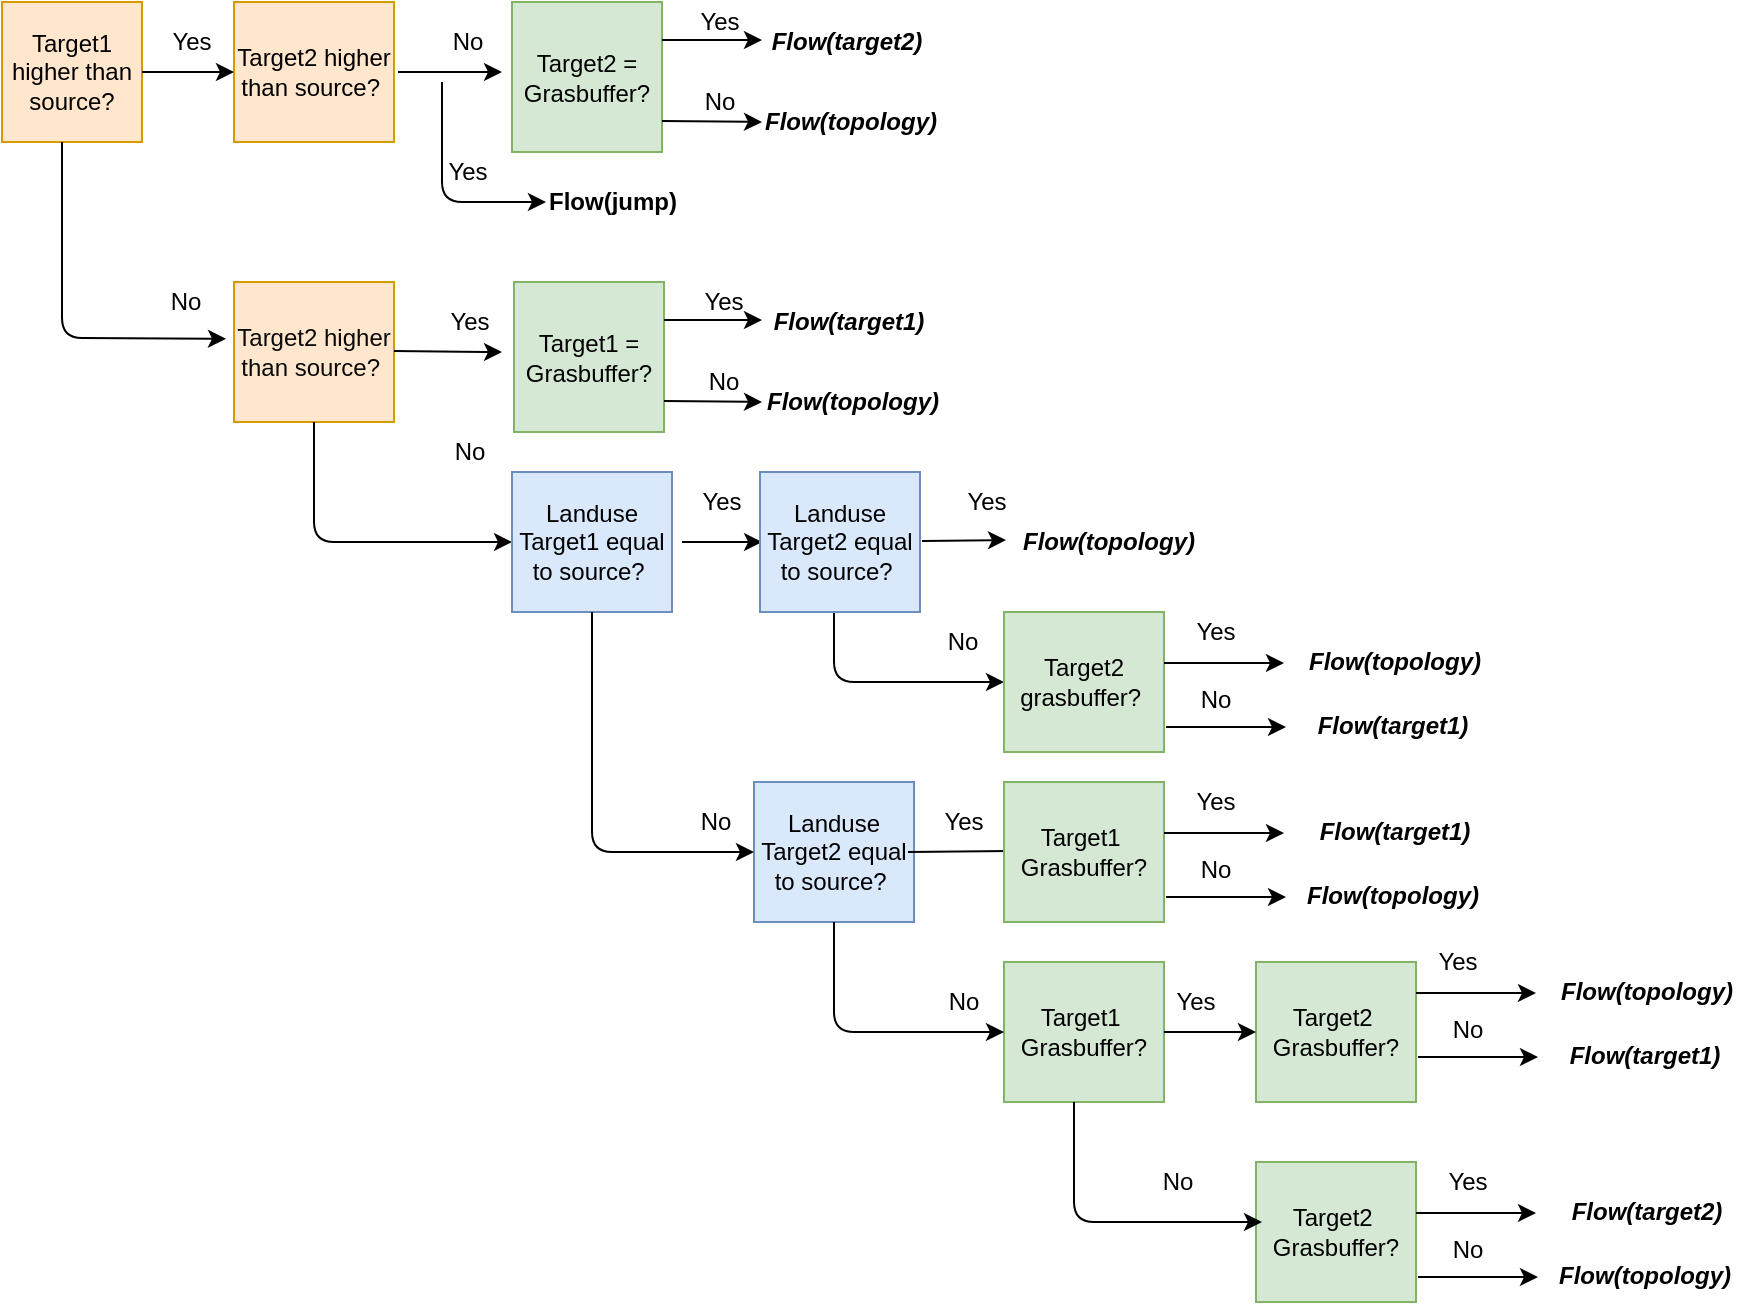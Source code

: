 <mxfile compressed="true" version="13.7.3" type="device"><diagram id="fTpSzGPobKrtzOGRni4h" name="Pagina-1"><mxGraphModel dx="1422" dy="822" grid="1" gridSize="10" guides="1" tooltips="1" connect="1" arrows="1" fold="1" page="1" pageScale="1" pageWidth="1169" pageHeight="827" math="0" shadow="0"><root><mxCell id="0"/><mxCell id="1" parent="0"/><mxCell id="B_VQn-hLNBDQDBYW_I-W-1" value="Target1 higher than source?" style="whiteSpace=wrap;html=1;aspect=fixed;fillColor=#ffe6cc;strokeColor=#d79b00;" parent="1" vertex="1"><mxGeometry x="70" y="60" width="70" height="70" as="geometry"/></mxCell><mxCell id="B_VQn-hLNBDQDBYW_I-W-3" value="Target2 = Grasbuffer?" style="whiteSpace=wrap;html=1;aspect=fixed;fillColor=#d5e8d4;strokeColor=#82b366;" parent="1" vertex="1"><mxGeometry x="325" y="60" width="75" height="75" as="geometry"/></mxCell><mxCell id="2bEYSkhximPENe9p-KY5-8" value="&lt;span style=&quot;color: rgb(0 , 0 , 0) ; font-family: &amp;#34;helvetica&amp;#34; ; font-size: 12px ; font-style: normal ; font-weight: 400 ; letter-spacing: normal ; text-indent: 0px ; text-transform: none ; word-spacing: 0px ; display: inline ; float: none&quot;&gt;Target2 higher than source?&amp;nbsp;&lt;/span&gt;" style="rounded=0;whiteSpace=wrap;html=1;align=center;fillColor=#ffe6cc;strokeColor=#d79b00;" parent="1" vertex="1"><mxGeometry x="186" y="60" width="80" height="70" as="geometry"/></mxCell><mxCell id="2bEYSkhximPENe9p-KY5-11" value="" style="endArrow=classic;html=1;entryX=0;entryY=0.5;entryDx=0;entryDy=0;align=left;verticalAlign=top;" parent="1" source="B_VQn-hLNBDQDBYW_I-W-1" target="2bEYSkhximPENe9p-KY5-8" edge="1"><mxGeometry width="50" height="50" relative="1" as="geometry"><mxPoint x="620" y="210" as="sourcePoint"/><mxPoint x="190" y="95" as="targetPoint"/><Array as="points"/></mxGeometry></mxCell><mxCell id="2bEYSkhximPENe9p-KY5-22" value="" style="endArrow=classic;html=1;align=left;verticalAlign=top;" parent="1" edge="1"><mxGeometry width="50" height="50" relative="1" as="geometry"><mxPoint x="268" y="95" as="sourcePoint"/><mxPoint x="320" y="95" as="targetPoint"/><Array as="points"/></mxGeometry></mxCell><mxCell id="2bEYSkhximPENe9p-KY5-25" value="Flow(target2)" style="text;html=1;align=center;verticalAlign=middle;resizable=0;points=[];autosize=1;fontStyle=3" parent="1" vertex="1"><mxGeometry x="447" y="70" width="90" height="20" as="geometry"/></mxCell><mxCell id="2bEYSkhximPENe9p-KY5-26" value="Flow(topology)" style="text;html=1;align=center;verticalAlign=middle;resizable=0;points=[];autosize=1;fontStyle=3" parent="1" vertex="1"><mxGeometry x="444" y="110" width="100" height="20" as="geometry"/></mxCell><mxCell id="2bEYSkhximPENe9p-KY5-30" value="" style="endArrow=classic;html=1;align=left;" parent="1" edge="1"><mxGeometry width="50" height="50" relative="1" as="geometry"><mxPoint x="290" y="100" as="sourcePoint"/><mxPoint x="342" y="160" as="targetPoint"/><Array as="points"><mxPoint x="290" y="160"/></Array></mxGeometry></mxCell><mxCell id="2bEYSkhximPENe9p-KY5-31" value="Flow(jump)" style="text;html=1;align=center;verticalAlign=middle;resizable=0;points=[];autosize=1;fontStyle=1" parent="1" vertex="1"><mxGeometry x="335" y="150" width="80" height="20" as="geometry"/></mxCell><mxCell id="2bEYSkhximPENe9p-KY5-33" value="&lt;span style=&quot;font-family: &amp;#34;helvetica&amp;#34; ; font-size: 12px ; font-style: normal ; font-weight: 400 ; letter-spacing: normal ; text-indent: 0px ; text-transform: none ; word-spacing: 0px ; display: inline ; float: none&quot;&gt;&lt;font color=&quot;#0a0a0a&quot;&gt;Target2 higher than source?&amp;nbsp;&lt;/font&gt;&lt;/span&gt;" style="rounded=0;whiteSpace=wrap;html=1;align=center;fillColor=#ffe6cc;strokeColor=#d79b00;" parent="1" vertex="1"><mxGeometry x="186" y="200" width="80" height="70" as="geometry"/></mxCell><mxCell id="2bEYSkhximPENe9p-KY5-36" value="Yes" style="text;html=1;strokeColor=none;fillColor=none;align=center;verticalAlign=middle;whiteSpace=wrap;rounded=0;" parent="1" vertex="1"><mxGeometry x="145" y="70" width="40" height="20" as="geometry"/></mxCell><mxCell id="2bEYSkhximPENe9p-KY5-37" value="No" style="text;html=1;strokeColor=none;fillColor=none;align=center;verticalAlign=middle;whiteSpace=wrap;rounded=0;" parent="1" vertex="1"><mxGeometry x="283" y="70" width="40" height="20" as="geometry"/></mxCell><mxCell id="2bEYSkhximPENe9p-KY5-38" value="Yes" style="text;html=1;strokeColor=none;fillColor=none;align=center;verticalAlign=middle;whiteSpace=wrap;rounded=0;" parent="1" vertex="1"><mxGeometry x="283" y="135" width="40" height="20" as="geometry"/></mxCell><mxCell id="2bEYSkhximPENe9p-KY5-39" value="Yes" style="text;html=1;strokeColor=none;fillColor=none;align=center;verticalAlign=middle;whiteSpace=wrap;rounded=0;" parent="1" vertex="1"><mxGeometry x="409" y="60" width="40" height="20" as="geometry"/></mxCell><mxCell id="2bEYSkhximPENe9p-KY5-40" value="" style="endArrow=classic;html=1;align=left;" parent="1" edge="1"><mxGeometry width="50" height="50" relative="1" as="geometry"><mxPoint x="400" y="79" as="sourcePoint"/><mxPoint x="450" y="79" as="targetPoint"/></mxGeometry></mxCell><mxCell id="2bEYSkhximPENe9p-KY5-41" value="No" style="text;html=1;strokeColor=none;fillColor=none;align=center;verticalAlign=middle;whiteSpace=wrap;rounded=0;" parent="1" vertex="1"><mxGeometry x="409" y="100" width="40" height="20" as="geometry"/></mxCell><mxCell id="2bEYSkhximPENe9p-KY5-42" value="" style="endArrow=classic;html=1;align=left;" parent="1" edge="1"><mxGeometry width="50" height="50" relative="1" as="geometry"><mxPoint x="400" y="119.5" as="sourcePoint"/><mxPoint x="450" y="120" as="targetPoint"/></mxGeometry></mxCell><mxCell id="2bEYSkhximPENe9p-KY5-43" value="" style="endArrow=classic;html=1;align=left;entryX=-0.05;entryY=0.406;entryDx=0;entryDy=0;entryPerimeter=0;" parent="1" target="2bEYSkhximPENe9p-KY5-33" edge="1"><mxGeometry width="50" height="50" relative="1" as="geometry"><mxPoint x="100" y="130" as="sourcePoint"/><mxPoint x="180" y="190" as="targetPoint"/><Array as="points"><mxPoint x="100" y="228"/></Array></mxGeometry></mxCell><mxCell id="2bEYSkhximPENe9p-KY5-44" value="No" style="text;html=1;strokeColor=none;fillColor=none;align=center;verticalAlign=middle;whiteSpace=wrap;rounded=0;" parent="1" vertex="1"><mxGeometry x="142" y="200" width="40" height="20" as="geometry"/></mxCell><mxCell id="2bEYSkhximPENe9p-KY5-46" value="Target1 = Grasbuffer?" style="whiteSpace=wrap;html=1;aspect=fixed;fillColor=#d5e8d4;strokeColor=#82b366;" parent="1" vertex="1"><mxGeometry x="326" y="200" width="75" height="75" as="geometry"/></mxCell><mxCell id="2bEYSkhximPENe9p-KY5-47" value="" style="endArrow=classic;html=1;align=left;verticalAlign=top;" parent="1" edge="1"><mxGeometry width="50" height="50" relative="1" as="geometry"><mxPoint x="266" y="234.5" as="sourcePoint"/><mxPoint x="320" y="235" as="targetPoint"/><Array as="points"><mxPoint x="310" y="235"/></Array></mxGeometry></mxCell><mxCell id="2bEYSkhximPENe9p-KY5-48" value="Flow(target1)" style="text;html=1;align=center;verticalAlign=middle;resizable=0;points=[];autosize=1;fontStyle=3" parent="1" vertex="1"><mxGeometry x="448" y="210" width="90" height="20" as="geometry"/></mxCell><mxCell id="2bEYSkhximPENe9p-KY5-49" value="Flow(topology)" style="text;html=1;align=center;verticalAlign=middle;resizable=0;points=[];autosize=1;fontStyle=3" parent="1" vertex="1"><mxGeometry x="445" y="250" width="100" height="20" as="geometry"/></mxCell><mxCell id="2bEYSkhximPENe9p-KY5-50" value="" style="endArrow=classic;html=1;align=left;entryX=0;entryY=0.5;entryDx=0;entryDy=0;exitX=0.5;exitY=1;exitDx=0;exitDy=0;" parent="1" target="2bEYSkhximPENe9p-KY5-59" edge="1" source="2bEYSkhximPENe9p-KY5-33"><mxGeometry width="50" height="50" relative="1" as="geometry"><mxPoint x="263" y="240" as="sourcePoint"/><mxPoint x="342" y="350" as="targetPoint"/><Array as="points"><mxPoint x="226" y="330"/></Array></mxGeometry></mxCell><mxCell id="2bEYSkhximPENe9p-KY5-52" value="Yes" style="text;html=1;strokeColor=none;fillColor=none;align=center;verticalAlign=middle;whiteSpace=wrap;rounded=0;" parent="1" vertex="1"><mxGeometry x="284" y="210" width="40" height="20" as="geometry"/></mxCell><mxCell id="2bEYSkhximPENe9p-KY5-53" value="No" style="text;html=1;strokeColor=none;fillColor=none;align=center;verticalAlign=middle;whiteSpace=wrap;rounded=0;" parent="1" vertex="1"><mxGeometry x="284" y="275" width="40" height="20" as="geometry"/></mxCell><mxCell id="2bEYSkhximPENe9p-KY5-54" value="Yes" style="text;html=1;strokeColor=none;fillColor=none;align=center;verticalAlign=middle;whiteSpace=wrap;rounded=0;" parent="1" vertex="1"><mxGeometry x="411" y="200" width="40" height="20" as="geometry"/></mxCell><mxCell id="2bEYSkhximPENe9p-KY5-55" value="" style="endArrow=classic;html=1;align=left;" parent="1" edge="1"><mxGeometry width="50" height="50" relative="1" as="geometry"><mxPoint x="401" y="219" as="sourcePoint"/><mxPoint x="450" y="219" as="targetPoint"/></mxGeometry></mxCell><mxCell id="2bEYSkhximPENe9p-KY5-56" value="No" style="text;html=1;strokeColor=none;fillColor=none;align=center;verticalAlign=middle;whiteSpace=wrap;rounded=0;" parent="1" vertex="1"><mxGeometry x="411" y="240" width="40" height="20" as="geometry"/></mxCell><mxCell id="2bEYSkhximPENe9p-KY5-57" value="" style="endArrow=classic;html=1;align=left;" parent="1" edge="1"><mxGeometry width="50" height="50" relative="1" as="geometry"><mxPoint x="401" y="259.5" as="sourcePoint"/><mxPoint x="450" y="260" as="targetPoint"/></mxGeometry></mxCell><mxCell id="2bEYSkhximPENe9p-KY5-59" value="&lt;span style=&quot;color: rgb(0 , 0 , 0) ; font-family: &amp;#34;helvetica&amp;#34; ; font-size: 12px ; font-style: normal ; font-weight: 400 ; letter-spacing: normal ; text-indent: 0px ; text-transform: none ; word-spacing: 0px ; display: inline ; float: none&quot;&gt;Landuse Target1 equal to source?&amp;nbsp;&lt;/span&gt;" style="rounded=0;whiteSpace=wrap;html=1;align=center;fillColor=#dae8fc;strokeColor=#6c8ebf;" parent="1" vertex="1"><mxGeometry x="325" y="295" width="80" height="70" as="geometry"/></mxCell><mxCell id="2bEYSkhximPENe9p-KY5-64" value="" style="endArrow=classic;html=1;align=left;entryX=0;entryY=0.5;entryDx=0;entryDy=0;exitX=0.5;exitY=1;exitDx=0;exitDy=0;" parent="1" target="2bEYSkhximPENe9p-KY5-111" edge="1"><mxGeometry width="50" height="50" relative="1" as="geometry"><mxPoint x="486" y="365" as="sourcePoint"/><mxPoint x="443" y="425" as="targetPoint"/><Array as="points"><mxPoint x="486" y="400"/></Array></mxGeometry></mxCell><mxCell id="2bEYSkhximPENe9p-KY5-65" value="No" style="text;html=1;strokeColor=none;fillColor=none;align=center;verticalAlign=middle;whiteSpace=wrap;rounded=0;" parent="1" vertex="1"><mxGeometry x="407" y="460" width="40" height="20" as="geometry"/></mxCell><mxCell id="2bEYSkhximPENe9p-KY5-66" value="&lt;span style=&quot;color: rgb(0 , 0 , 0) ; font-family: &amp;#34;helvetica&amp;#34; ; font-size: 12px ; font-style: normal ; font-weight: 400 ; letter-spacing: normal ; text-indent: 0px ; text-transform: none ; word-spacing: 0px ; display: inline ; float: none&quot;&gt;Landuse Target2 equal to source?&amp;nbsp;&lt;/span&gt;" style="rounded=0;whiteSpace=wrap;html=1;align=center;fillColor=#dae8fc;strokeColor=#6c8ebf;" parent="1" vertex="1"><mxGeometry x="446" y="450" width="80" height="70" as="geometry"/></mxCell><mxCell id="2bEYSkhximPENe9p-KY5-67" value="" style="endArrow=classic;html=1;align=left;entryX=0.013;entryY=0.5;entryDx=0;entryDy=0;entryPerimeter=0;" parent="1" edge="1" target="2bEYSkhximPENe9p-KY5-69"><mxGeometry width="50" height="50" relative="1" as="geometry"><mxPoint x="410" y="330" as="sourcePoint"/><mxPoint x="446" y="330" as="targetPoint"/></mxGeometry></mxCell><mxCell id="2bEYSkhximPENe9p-KY5-69" value="&lt;span style=&quot;color: rgb(0 , 0 , 0) ; font-family: &amp;#34;helvetica&amp;#34; ; font-size: 12px ; font-style: normal ; font-weight: 400 ; letter-spacing: normal ; text-indent: 0px ; text-transform: none ; word-spacing: 0px ; display: inline ; float: none&quot;&gt;Landuse Target2 equal to source?&amp;nbsp;&lt;/span&gt;" style="rounded=0;whiteSpace=wrap;html=1;align=center;fillColor=#dae8fc;strokeColor=#6c8ebf;" parent="1" vertex="1"><mxGeometry x="449" y="295" width="80" height="70" as="geometry"/></mxCell><mxCell id="2bEYSkhximPENe9p-KY5-70" value="" style="endArrow=classic;html=1;align=left;entryX=-0.01;entryY=0.45;entryDx=0;entryDy=0;entryPerimeter=0;" parent="1" edge="1" target="2bEYSkhximPENe9p-KY5-71"><mxGeometry width="50" height="50" relative="1" as="geometry"><mxPoint x="530" y="329.5" as="sourcePoint"/><mxPoint x="591" y="329.5" as="targetPoint"/></mxGeometry></mxCell><mxCell id="2bEYSkhximPENe9p-KY5-71" value="Flow(topology)" style="text;html=1;align=center;verticalAlign=middle;resizable=0;points=[];autosize=1;fontStyle=3" parent="1" vertex="1"><mxGeometry x="573" y="320" width="100" height="20" as="geometry"/></mxCell><mxCell id="2bEYSkhximPENe9p-KY5-72" value="Yes" style="text;html=1;strokeColor=none;fillColor=none;align=center;verticalAlign=middle;whiteSpace=wrap;rounded=0;" parent="1" vertex="1"><mxGeometry x="410" y="300" width="40" height="20" as="geometry"/></mxCell><mxCell id="2bEYSkhximPENe9p-KY5-73" value="Yes" style="text;html=1;strokeColor=none;fillColor=none;align=center;verticalAlign=middle;whiteSpace=wrap;rounded=0;" parent="1" vertex="1"><mxGeometry x="541" y="300" width="43" height="20" as="geometry"/></mxCell><mxCell id="2bEYSkhximPENe9p-KY5-78" value="&lt;span style=&quot;color: rgb(0 , 0 , 0) ; font-family: &amp;#34;helvetica&amp;#34; ; font-size: 12px ; font-style: normal ; font-weight: 400 ; letter-spacing: normal ; text-indent: 0px ; text-transform: none ; word-spacing: 0px ; display: inline ; float: none&quot;&gt;Target1&amp;nbsp; Grasbuffer?&lt;/span&gt;" style="rounded=0;whiteSpace=wrap;html=1;align=center;fillColor=#d5e8d4;strokeColor=#82b366;" parent="1" vertex="1"><mxGeometry x="571" y="540" width="80" height="70" as="geometry"/></mxCell><mxCell id="2bEYSkhximPENe9p-KY5-82" value="&lt;span style=&quot;color: rgb(0 , 0 , 0) ; font-family: &amp;#34;helvetica&amp;#34; ; font-size: 12px ; font-style: normal ; font-weight: 400 ; letter-spacing: normal ; text-indent: 0px ; text-transform: none ; word-spacing: 0px ; display: inline ; float: none&quot;&gt;Target2&amp;nbsp; Grasbuffer?&lt;/span&gt;" style="rounded=0;whiteSpace=wrap;html=1;align=center;fillColor=#d5e8d4;strokeColor=#82b366;" parent="1" vertex="1"><mxGeometry x="697" y="540" width="80" height="70" as="geometry"/></mxCell><mxCell id="2bEYSkhximPENe9p-KY5-84" value="" style="endArrow=classic;html=1;align=left;" parent="1" edge="1"><mxGeometry width="50" height="50" relative="1" as="geometry"><mxPoint x="523" y="485" as="sourcePoint"/><mxPoint x="580" y="484.5" as="targetPoint"/></mxGeometry></mxCell><mxCell id="2bEYSkhximPENe9p-KY5-85" value="" style="endArrow=classic;html=1;align=left;entryX=0;entryY=0.5;entryDx=0;entryDy=0;exitX=1;exitY=0.5;exitDx=0;exitDy=0;" parent="1" target="2bEYSkhximPENe9p-KY5-82" edge="1" source="2bEYSkhximPENe9p-KY5-78"><mxGeometry width="50" height="50" relative="1" as="geometry"><mxPoint x="637" y="575" as="sourcePoint"/><mxPoint x="551" y="584.5" as="targetPoint"/></mxGeometry></mxCell><mxCell id="2bEYSkhximPENe9p-KY5-86" value="" style="endArrow=classic;html=1;align=left;entryX=0;entryY=0.5;entryDx=0;entryDy=0;" parent="1" edge="1"><mxGeometry width="50" height="50" relative="1" as="geometry"><mxPoint x="777" y="555.5" as="sourcePoint"/><mxPoint x="837" y="555.5" as="targetPoint"/></mxGeometry></mxCell><mxCell id="2bEYSkhximPENe9p-KY5-87" value="Flow(topology)" style="text;html=1;align=center;verticalAlign=middle;resizable=0;points=[];autosize=1;fontStyle=3" parent="1" vertex="1"><mxGeometry x="842" y="545" width="100" height="20" as="geometry"/></mxCell><mxCell id="2bEYSkhximPENe9p-KY5-89" value="" style="endArrow=classic;html=1;align=left;entryX=0;entryY=0.5;entryDx=0;entryDy=0;" parent="1" edge="1"><mxGeometry width="50" height="50" relative="1" as="geometry"><mxPoint x="778" y="587.5" as="sourcePoint"/><mxPoint x="838" y="587.5" as="targetPoint"/></mxGeometry></mxCell><mxCell id="2bEYSkhximPENe9p-KY5-90" value="Flow(target1)" style="text;html=1;align=center;verticalAlign=middle;resizable=0;points=[];autosize=1;fontStyle=3" parent="1" vertex="1"><mxGeometry x="846" y="577" width="90" height="20" as="geometry"/></mxCell><mxCell id="2bEYSkhximPENe9p-KY5-91" value="Yes" style="text;html=1;strokeColor=none;fillColor=none;align=center;verticalAlign=middle;whiteSpace=wrap;rounded=0;" parent="1" vertex="1"><mxGeometry x="531" y="460" width="40" height="20" as="geometry"/></mxCell><mxCell id="2bEYSkhximPENe9p-KY5-92" value="Yes" style="text;html=1;strokeColor=none;fillColor=none;align=center;verticalAlign=middle;whiteSpace=wrap;rounded=0;" parent="1" vertex="1"><mxGeometry x="647" y="550" width="40" height="20" as="geometry"/></mxCell><mxCell id="2bEYSkhximPENe9p-KY5-93" value="Yes" style="text;html=1;strokeColor=none;fillColor=none;align=center;verticalAlign=middle;whiteSpace=wrap;rounded=0;" parent="1" vertex="1"><mxGeometry x="778" y="530" width="40" height="20" as="geometry"/></mxCell><mxCell id="2bEYSkhximPENe9p-KY5-94" value="No" style="text;html=1;strokeColor=none;fillColor=none;align=center;verticalAlign=middle;whiteSpace=wrap;rounded=0;" parent="1" vertex="1"><mxGeometry x="783" y="564" width="40" height="20" as="geometry"/></mxCell><mxCell id="2bEYSkhximPENe9p-KY5-95" value="&lt;span style=&quot;color: rgb(0 , 0 , 0) ; font-family: &amp;#34;helvetica&amp;#34; ; font-size: 12px ; font-style: normal ; font-weight: 400 ; letter-spacing: normal ; text-indent: 0px ; text-transform: none ; word-spacing: 0px ; display: inline ; float: none&quot;&gt;Target2&amp;nbsp; Grasbuffer?&lt;/span&gt;" style="rounded=0;whiteSpace=wrap;html=1;align=center;fillColor=#d5e8d4;strokeColor=#82b366;" parent="1" vertex="1"><mxGeometry x="697" y="640" width="80" height="70" as="geometry"/></mxCell><mxCell id="2bEYSkhximPENe9p-KY5-96" value="" style="endArrow=classic;html=1;align=left;" parent="1" edge="1"><mxGeometry width="50" height="50" relative="1" as="geometry"><mxPoint x="606" y="610" as="sourcePoint"/><mxPoint x="700" y="670" as="targetPoint"/><Array as="points"><mxPoint x="606" y="670"/></Array></mxGeometry></mxCell><mxCell id="2bEYSkhximPENe9p-KY5-97" value="" style="endArrow=classic;html=1;align=left;entryX=0;entryY=0.5;entryDx=0;entryDy=0;" parent="1" edge="1"><mxGeometry width="50" height="50" relative="1" as="geometry"><mxPoint x="777" y="665.5" as="sourcePoint"/><mxPoint x="837" y="665.5" as="targetPoint"/></mxGeometry></mxCell><mxCell id="2bEYSkhximPENe9p-KY5-98" value="Flow(target2)" style="text;html=1;align=center;verticalAlign=middle;resizable=0;points=[];autosize=1;fontStyle=3" parent="1" vertex="1"><mxGeometry x="847" y="655" width="90" height="20" as="geometry"/></mxCell><mxCell id="2bEYSkhximPENe9p-KY5-99" value="" style="endArrow=classic;html=1;align=left;entryX=0;entryY=0.5;entryDx=0;entryDy=0;" parent="1" edge="1"><mxGeometry width="50" height="50" relative="1" as="geometry"><mxPoint x="778" y="697.5" as="sourcePoint"/><mxPoint x="838" y="697.5" as="targetPoint"/></mxGeometry></mxCell><mxCell id="2bEYSkhximPENe9p-KY5-100" value="Flow(topology)" style="text;html=1;align=center;verticalAlign=middle;resizable=0;points=[];autosize=1;fontStyle=3" parent="1" vertex="1"><mxGeometry x="841" y="687" width="100" height="20" as="geometry"/></mxCell><mxCell id="2bEYSkhximPENe9p-KY5-101" value="Yes" style="text;html=1;strokeColor=none;fillColor=none;align=center;verticalAlign=middle;whiteSpace=wrap;rounded=0;" parent="1" vertex="1"><mxGeometry x="783" y="640" width="40" height="20" as="geometry"/></mxCell><mxCell id="2bEYSkhximPENe9p-KY5-102" value="No" style="text;html=1;strokeColor=none;fillColor=none;align=center;verticalAlign=middle;whiteSpace=wrap;rounded=0;" parent="1" vertex="1"><mxGeometry x="783" y="674" width="40" height="20" as="geometry"/></mxCell><mxCell id="2bEYSkhximPENe9p-KY5-103" value="&lt;span style=&quot;color: rgb(0 , 0 , 0) ; font-family: &amp;#34;helvetica&amp;#34; ; font-size: 12px ; font-style: normal ; font-weight: 400 ; letter-spacing: normal ; text-indent: 0px ; text-transform: none ; word-spacing: 0px ; display: inline ; float: none&quot;&gt;Target1&amp;nbsp; Grasbuffer?&lt;/span&gt;" style="rounded=0;whiteSpace=wrap;html=1;align=center;fillColor=#d5e8d4;strokeColor=#82b366;" parent="1" vertex="1"><mxGeometry x="571" y="450" width="80" height="70" as="geometry"/></mxCell><mxCell id="2bEYSkhximPENe9p-KY5-104" value="" style="endArrow=classic;html=1;align=left;exitX=0.5;exitY=1;exitDx=0;exitDy=0;entryX=0;entryY=0.5;entryDx=0;entryDy=0;" parent="1" source="2bEYSkhximPENe9p-KY5-66" target="2bEYSkhximPENe9p-KY5-78" edge="1"><mxGeometry width="50" height="50" relative="1" as="geometry"><mxPoint x="497" y="597" as="sourcePoint"/><mxPoint x="597" y="657" as="targetPoint"/><Array as="points"><mxPoint x="486" y="575"/></Array></mxGeometry></mxCell><mxCell id="2bEYSkhximPENe9p-KY5-105" value="" style="endArrow=classic;html=1;align=left;entryX=0;entryY=0.5;entryDx=0;entryDy=0;" parent="1" edge="1"><mxGeometry width="50" height="50" relative="1" as="geometry"><mxPoint x="651" y="475.5" as="sourcePoint"/><mxPoint x="711" y="475.5" as="targetPoint"/></mxGeometry></mxCell><mxCell id="2bEYSkhximPENe9p-KY5-106" value="Flow(target1)" style="text;html=1;align=center;verticalAlign=middle;resizable=0;points=[];autosize=1;fontStyle=3" parent="1" vertex="1"><mxGeometry x="721" y="465" width="90" height="20" as="geometry"/></mxCell><mxCell id="2bEYSkhximPENe9p-KY5-107" value="" style="endArrow=classic;html=1;align=left;entryX=0;entryY=0.5;entryDx=0;entryDy=0;" parent="1" edge="1"><mxGeometry width="50" height="50" relative="1" as="geometry"><mxPoint x="652" y="507.5" as="sourcePoint"/><mxPoint x="712" y="507.5" as="targetPoint"/></mxGeometry></mxCell><mxCell id="2bEYSkhximPENe9p-KY5-108" value="Flow(topology)" style="text;html=1;align=center;verticalAlign=middle;resizable=0;points=[];autosize=1;fontStyle=3" parent="1" vertex="1"><mxGeometry x="715" y="497" width="100" height="20" as="geometry"/></mxCell><mxCell id="2bEYSkhximPENe9p-KY5-109" value="Yes" style="text;html=1;strokeColor=none;fillColor=none;align=center;verticalAlign=middle;whiteSpace=wrap;rounded=0;" parent="1" vertex="1"><mxGeometry x="657" y="450" width="40" height="20" as="geometry"/></mxCell><mxCell id="2bEYSkhximPENe9p-KY5-110" value="No" style="text;html=1;strokeColor=none;fillColor=none;align=center;verticalAlign=middle;whiteSpace=wrap;rounded=0;" parent="1" vertex="1"><mxGeometry x="657" y="484" width="40" height="20" as="geometry"/></mxCell><mxCell id="2bEYSkhximPENe9p-KY5-111" value="&lt;span style=&quot;color: rgb(0 , 0 , 0) ; font-family: &amp;#34;helvetica&amp;#34; ; font-size: 12px ; font-style: normal ; font-weight: 400 ; letter-spacing: normal ; text-indent: 0px ; text-transform: none ; word-spacing: 0px ; display: inline ; float: none&quot;&gt;Target2 grasbuffer?&amp;nbsp;&lt;/span&gt;" style="rounded=0;whiteSpace=wrap;html=1;align=center;fillColor=#d5e8d4;strokeColor=#82b366;" parent="1" vertex="1"><mxGeometry x="571" y="365" width="80" height="70" as="geometry"/></mxCell><mxCell id="2bEYSkhximPENe9p-KY5-113" value="" style="endArrow=classic;html=1;align=left;entryX=0;entryY=0.5;entryDx=0;entryDy=0;" parent="1" edge="1"><mxGeometry width="50" height="50" relative="1" as="geometry"><mxPoint x="651" y="390.5" as="sourcePoint"/><mxPoint x="711" y="390.5" as="targetPoint"/></mxGeometry></mxCell><mxCell id="2bEYSkhximPENe9p-KY5-114" value="Flow(topology)" style="text;html=1;align=center;verticalAlign=middle;resizable=0;points=[];autosize=1;fontStyle=3" parent="1" vertex="1"><mxGeometry x="716" y="380" width="100" height="20" as="geometry"/></mxCell><mxCell id="2bEYSkhximPENe9p-KY5-115" value="" style="endArrow=classic;html=1;align=left;entryX=0;entryY=0.5;entryDx=0;entryDy=0;" parent="1" edge="1"><mxGeometry width="50" height="50" relative="1" as="geometry"><mxPoint x="652" y="422.5" as="sourcePoint"/><mxPoint x="712" y="422.5" as="targetPoint"/></mxGeometry></mxCell><mxCell id="2bEYSkhximPENe9p-KY5-116" value="Flow(target1)" style="text;html=1;align=center;verticalAlign=middle;resizable=0;points=[];autosize=1;fontStyle=3" parent="1" vertex="1"><mxGeometry x="720" y="412" width="90" height="20" as="geometry"/></mxCell><mxCell id="2bEYSkhximPENe9p-KY5-117" value="Yes" style="text;html=1;strokeColor=none;fillColor=none;align=center;verticalAlign=middle;whiteSpace=wrap;rounded=0;" parent="1" vertex="1"><mxGeometry x="657" y="365" width="40" height="20" as="geometry"/></mxCell><mxCell id="2bEYSkhximPENe9p-KY5-118" value="No" style="text;html=1;strokeColor=none;fillColor=none;align=center;verticalAlign=middle;whiteSpace=wrap;rounded=0;" parent="1" vertex="1"><mxGeometry x="657" y="399" width="40" height="20" as="geometry"/></mxCell><mxCell id="2bEYSkhximPENe9p-KY5-120" value="" style="endArrow=classic;html=1;align=left;entryX=0;entryY=0.5;entryDx=0;entryDy=0;exitX=0.5;exitY=1;exitDx=0;exitDy=0;" parent="1" source="2bEYSkhximPENe9p-KY5-59" target="2bEYSkhximPENe9p-KY5-66" edge="1"><mxGeometry width="50" height="50" relative="1" as="geometry"><mxPoint x="273" y="250" as="sourcePoint"/><mxPoint x="335" y="340" as="targetPoint"/><Array as="points"><mxPoint x="365" y="485"/></Array></mxGeometry></mxCell><mxCell id="2bEYSkhximPENe9p-KY5-121" value="No" style="text;html=1;strokeColor=none;fillColor=none;align=center;verticalAlign=middle;whiteSpace=wrap;rounded=0;" parent="1" vertex="1"><mxGeometry x="529" y="370" width="43" height="20" as="geometry"/></mxCell><mxCell id="2bEYSkhximPENe9p-KY5-122" value="No" style="text;html=1;strokeColor=none;fillColor=none;align=center;verticalAlign=middle;whiteSpace=wrap;rounded=0;" parent="1" vertex="1"><mxGeometry x="531" y="550" width="40" height="20" as="geometry"/></mxCell><mxCell id="2bEYSkhximPENe9p-KY5-147" value="No" style="text;html=1;strokeColor=none;fillColor=none;align=center;verticalAlign=middle;whiteSpace=wrap;rounded=0;" parent="1" vertex="1"><mxGeometry x="638" y="640" width="40" height="20" as="geometry"/></mxCell></root></mxGraphModel></diagram></mxfile>